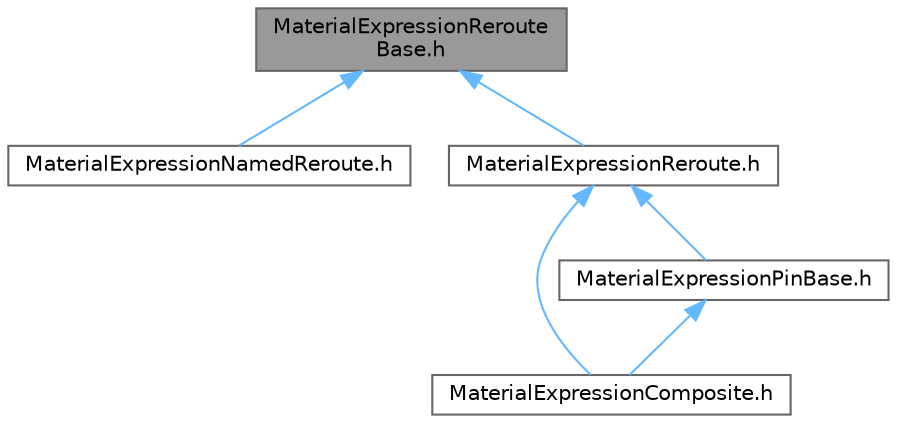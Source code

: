 digraph "MaterialExpressionRerouteBase.h"
{
 // INTERACTIVE_SVG=YES
 // LATEX_PDF_SIZE
  bgcolor="transparent";
  edge [fontname=Helvetica,fontsize=10,labelfontname=Helvetica,labelfontsize=10];
  node [fontname=Helvetica,fontsize=10,shape=box,height=0.2,width=0.4];
  Node1 [id="Node000001",label="MaterialExpressionReroute\lBase.h",height=0.2,width=0.4,color="gray40", fillcolor="grey60", style="filled", fontcolor="black",tooltip=" "];
  Node1 -> Node2 [id="edge1_Node000001_Node000002",dir="back",color="steelblue1",style="solid",tooltip=" "];
  Node2 [id="Node000002",label="MaterialExpressionNamedReroute.h",height=0.2,width=0.4,color="grey40", fillcolor="white", style="filled",URL="$d7/dfc/MaterialExpressionNamedReroute_8h.html",tooltip=" "];
  Node1 -> Node3 [id="edge2_Node000001_Node000003",dir="back",color="steelblue1",style="solid",tooltip=" "];
  Node3 [id="Node000003",label="MaterialExpressionReroute.h",height=0.2,width=0.4,color="grey40", fillcolor="white", style="filled",URL="$de/d6c/MaterialExpressionReroute_8h.html",tooltip=" "];
  Node3 -> Node4 [id="edge3_Node000003_Node000004",dir="back",color="steelblue1",style="solid",tooltip=" "];
  Node4 [id="Node000004",label="MaterialExpressionComposite.h",height=0.2,width=0.4,color="grey40", fillcolor="white", style="filled",URL="$da/d01/MaterialExpressionComposite_8h.html",tooltip=" "];
  Node3 -> Node5 [id="edge4_Node000003_Node000005",dir="back",color="steelblue1",style="solid",tooltip=" "];
  Node5 [id="Node000005",label="MaterialExpressionPinBase.h",height=0.2,width=0.4,color="grey40", fillcolor="white", style="filled",URL="$d9/d41/MaterialExpressionPinBase_8h.html",tooltip=" "];
  Node5 -> Node4 [id="edge5_Node000005_Node000004",dir="back",color="steelblue1",style="solid",tooltip=" "];
}
